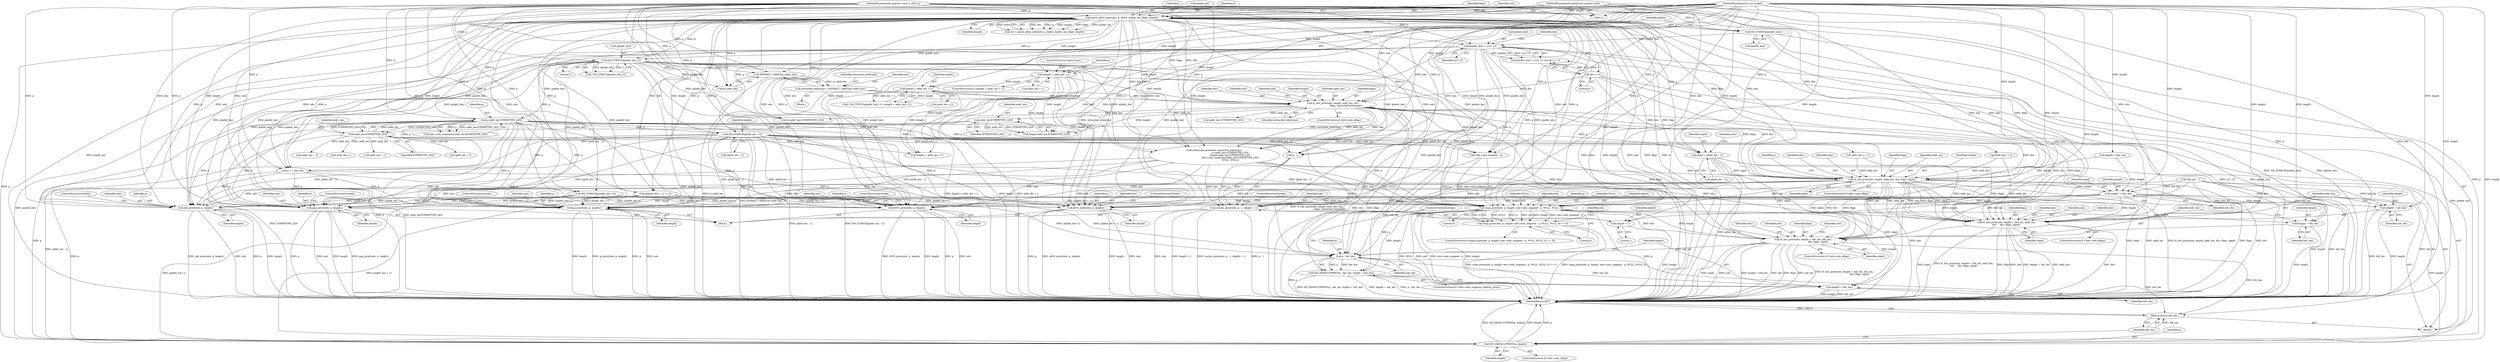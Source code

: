 digraph "0_tcpdump_1dcd10aceabbc03bf571ea32b892c522cbe923de_2@array" {
"1000322" [label="(Call,nlpid = p[hdr_len - 1])"];
"1000311" [label="(Call,ND_TCHECK(p[hdr_len - 1]))"];
"1000234" [label="(Call,p-addr_len-ETHERTYPE_LEN)"];
"1000177" [label="(Call,ND_TTEST2(p[addr_len], 2))"];
"1000165" [label="(Call,p[addr_len] != LLC_UI)"];
"1000152" [label="(Call,ND_TCHECK(p[addr_len]))"];
"1000126" [label="(Call,parse_q922_addr(ndo, p, &dlci, &addr_len, flags, length))"];
"1000113" [label="(MethodParameterIn,netdissect_options *ndo)"];
"1000114" [label="(MethodParameterIn,register const u_char *p)"];
"1000115" [label="(MethodParameterIn,u_int length)"];
"1000236" [label="(Call,addr_len-ETHERTYPE_LEN)"];
"1000227" [label="(Call,addr_len-ETHERTYPE_LEN)"];
"1000208" [label="(Call,fr_hdr_print(ndo, length, addr_len, dlci,\n                                    flags, extracted_ethertype))"];
"1000157" [label="(Call,length < addr_len + 1)"];
"1000182" [label="(Call,length < addr_len + 2)"];
"1000170" [label="(Call,dlci != 0)"];
"1000198" [label="(Call,extracted_ethertype = EXTRACT_16BITS(p+addr_len))"];
"1000200" [label="(Call,EXTRACT_16BITS(p+addr_len))"];
"1000333" [label="(Call,fr_hdr_print(ndo, length, addr_len, dlci, flags, nlpid))"];
"1000343" [label="(Call,length -= hdr_len)"];
"1000350" [label="(Call,ip_print(ndo, p, length))"];
"1000356" [label="(Call,ip6_print(ndo, p, length))"];
"1000364" [label="(Call,isoclns_print(ndo, p - 1, length + 1))"];
"1000369" [label="(Call,length + 1)"];
"1000376" [label="(Call,snap_print(ndo, p, length, ndo->ndo_snapend - p, NULL, NULL, 0))"];
"1000375" [label="(Call,snap_print(ndo, p, length, ndo->ndo_snapend - p, NULL, NULL, 0) == 0)"];
"1000395" [label="(Call,fr_hdr_print(ndo, length + hdr_len, hdr_len,\n                                         dlci, flags, nlpid))"];
"1000410" [label="(Call,p - hdr_len)"];
"1000409" [label="(Call,ND_DEFAULTPRINT(p - hdr_len, length + hdr_len))"];
"1000413" [label="(Call,length + hdr_len)"];
"1000458" [label="(Return,return hdr_len;)"];
"1000397" [label="(Call,length + hdr_len)"];
"1000418" [label="(Call,q933_print(ndo, p, length))"];
"1000424" [label="(Call,frf15_print(ndo, p, length))"];
"1000430" [label="(Call,ppp_print(ndo, p, length))"];
"1000441" [label="(Call,fr_hdr_print(ndo, length + hdr_len, addr_len,\n\t\t\t\t     dlci, flags, nlpid))"];
"1000443" [label="(Call,length + hdr_len)"];
"1000455" [label="(Call,ND_DEFAULTPRINT(p, length))"];
"1000369" [label="(Call,length + 1)"];
"1000371" [label="(Literal,1)"];
"1000353" [label="(Identifier,length)"];
"1000400" [label="(Identifier,hdr_len)"];
"1000115" [label="(MethodParameterIn,u_int length)"];
"1000420" [label="(Identifier,p)"];
"1000350" [label="(Call,ip_print(ndo, p, length))"];
"1000200" [label="(Call,EXTRACT_16BITS(p+addr_len))"];
"1000458" [label="(Return,return hdr_len;)"];
"1000433" [label="(Identifier,length)"];
"1000164" [label="(Call,p[addr_len] != LLC_UI && dlci != 0)"];
"1000397" [label="(Call,length + hdr_len)"];
"1000278" [label="(Call,addr_len != 3)"];
"1000336" [label="(Identifier,addr_len)"];
"1000448" [label="(Identifier,flags)"];
"1000222" [label="(Call,addr_len+ETHERTYPE_LEN)"];
"1000166" [label="(Call,p[addr_len])"];
"1000354" [label="(ControlStructure,break;)"];
"1000324" [label="(Call,p[hdr_len - 1])"];
"1000432" [label="(Identifier,p)"];
"1000445" [label="(Identifier,hdr_len)"];
"1000214" [label="(Identifier,extracted_ethertype)"];
"1000457" [label="(Identifier,length)"];
"1000398" [label="(Identifier,length)"];
"1000220" [label="(Call,p+addr_len+ETHERTYPE_LEN)"];
"1000449" [label="(Identifier,nlpid)"];
"1000176" [label="(Call,!ND_TTEST2(p[addr_len], 2))"];
"1000386" [label="(Identifier,NULL)"];
"1000335" [label="(Identifier,length)"];
"1000322" [label="(Call,nlpid = p[hdr_len - 1])"];
"1000339" [label="(Identifier,nlpid)"];
"1000114" [label="(MethodParameterIn,register const u_char *p)"];
"1000236" [label="(Call,addr_len-ETHERTYPE_LEN)"];
"1000318" [label="(Call,length < hdr_len)"];
"1000312" [label="(Call,p[hdr_len - 1])"];
"1000252" [label="(Call,addr_len + 2)"];
"1000456" [label="(Identifier,p)"];
"1000341" [label="(Identifier,p)"];
"1000113" [label="(MethodParameterIn,netdissect_options *ndo)"];
"1000377" [label="(Identifier,ndo)"];
"1000129" [label="(Call,&dlci)"];
"1000404" [label="(ControlStructure,if (!ndo->ndo_suppress_default_print))"];
"1000444" [label="(Identifier,length)"];
"1000453" [label="(Identifier,ndo)"];
"1000419" [label="(Identifier,ndo)"];
"1000441" [label="(Call,fr_hdr_print(ndo, length + hdr_len, addr_len,\n\t\t\t\t     dlci, flags, nlpid))"];
"1000365" [label="(Identifier,ndo)"];
"1000390" [label="(ControlStructure,if (!ndo->ndo_eflag))"];
"1000198" [label="(Call,extracted_ethertype = EXTRACT_16BITS(p+addr_len))"];
"1000427" [label="(Identifier,length)"];
"1000197" [label="(Block,)"];
"1000337" [label="(Identifier,dlci)"];
"1000421" [label="(Identifier,length)"];
"1000152" [label="(Call,ND_TCHECK(p[addr_len]))"];
"1000258" [label="(Call,addr_len+1)"];
"1000272" [label="(Call,addr_len + 1)"];
"1000182" [label="(Call,length < addr_len + 2)"];
"1000228" [label="(Identifier,addr_len)"];
"1000156" [label="(ControlStructure,if (length < addr_len + 1))"];
"1000410" [label="(Call,p - hdr_len)"];
"1000334" [label="(Identifier,ndo)"];
"1000212" [label="(Identifier,dlci)"];
"1000165" [label="(Call,p[addr_len] != LLC_UI)"];
"1000311" [label="(Call,ND_TCHECK(p[hdr_len - 1]))"];
"1000297" [label="(Call,addr_len == 3)"];
"1000455" [label="(Call,ND_DEFAULTPRINT(p, length))"];
"1000218" [label="(Identifier,ndo)"];
"1000416" [label="(ControlStructure,break;)"];
"1000401" [label="(Identifier,dlci)"];
"1000393" [label="(Identifier,ndo)"];
"1000430" [label="(Call,ppp_print(ndo, p, length))"];
"1000372" [label="(ControlStructure,break;)"];
"1000159" [label="(Call,addr_len + 1)"];
"1000162" [label="(ControlStructure,goto trunc;)"];
"1000225" [label="(Call,length-addr_len-ETHERTYPE_LEN)"];
"1000412" [label="(Identifier,hdr_len)"];
"1000345" [label="(Identifier,hdr_len)"];
"1000450" [label="(ControlStructure,if (!ndo->ndo_xflag))"];
"1000422" [label="(ControlStructure,break;)"];
"1000344" [label="(Identifier,length)"];
"1000415" [label="(Identifier,hdr_len)"];
"1000175" [label="(Call,!ND_TTEST2(p[addr_len], 2) || length < addr_len + 2)"];
"1000388" [label="(Literal,0)"];
"1000442" [label="(Identifier,ndo)"];
"1000446" [label="(Identifier,addr_len)"];
"1000347" [label="(Identifier,nlpid)"];
"1000409" [label="(Call,ND_DEFAULTPRINT(p - hdr_len, length + hdr_len))"];
"1000262" [label="(Call,length < addr_len + 2)"];
"1000229" [label="(Identifier,ETHERTYPE_LEN)"];
"1000177" [label="(Call,ND_TTEST2(p[addr_len], 2))"];
"1000396" [label="(Identifier,ndo)"];
"1000343" [label="(Call,length -= hdr_len)"];
"1000217" [label="(Call,ethertype_print(ndo, extracted_ethertype,\n                                            p+addr_len+ETHERTYPE_LEN,\n                                            length-addr_len-ETHERTYPE_LEN,\n                                            ndo->ndo_snapend-p-addr_len-ETHERTYPE_LEN,\n                                            NULL, NULL))"];
"1000425" [label="(Identifier,ndo)"];
"1000366" [label="(Call,p - 1)"];
"1000238" [label="(Identifier,ETHERTYPE_LEN)"];
"1000370" [label="(Identifier,length)"];
"1000171" [label="(Identifier,dlci)"];
"1000157" [label="(Call,length < addr_len + 1)"];
"1000426" [label="(Identifier,p)"];
"1000131" [label="(Call,&addr_len)"];
"1000230" [label="(Call,ndo->ndo_snapend-p-addr_len-ETHERTYPE_LEN)"];
"1000169" [label="(Identifier,LLC_UI)"];
"1000227" [label="(Call,addr_len-ETHERTYPE_LEN)"];
"1000411" [label="(Identifier,p)"];
"1000134" [label="(Identifier,length)"];
"1000348" [label="(Block,)"];
"1000209" [label="(Identifier,ndo)"];
"1000201" [label="(Call,p+addr_len)"];
"1000204" [label="(ControlStructure,if (ndo->ndo_eflag))"];
"1000323" [label="(Identifier,nlpid)"];
"1000206" [label="(Identifier,ndo)"];
"1000436" [label="(ControlStructure,if (!ndo->ndo_eflag))"];
"1000375" [label="(Call,snap_print(ndo, p, length, ndo->ndo_snapend - p, NULL, NULL, 0) == 0)"];
"1000359" [label="(Identifier,length)"];
"1000255" [label="(Call,ND_TCHECK(p[addr_len+1]))"];
"1000184" [label="(Call,addr_len + 2)"];
"1000360" [label="(ControlStructure,break;)"];
"1000378" [label="(Identifier,p)"];
"1000395" [label="(Call,fr_hdr_print(ndo, length + hdr_len, hdr_len,\n                                         dlci, flags, nlpid))"];
"1000403" [label="(Identifier,nlpid)"];
"1000167" [label="(Identifier,p)"];
"1000351" [label="(Identifier,ndo)"];
"1000364" [label="(Call,isoclns_print(ndo, p - 1, length + 1))"];
"1000269" [label="(Call,p[addr_len + 1] == 0)"];
"1000467" [label="(MethodReturn,RET)"];
"1000385" [label="(Identifier,NULL)"];
"1000124" [label="(Call,ret = parse_q922_addr(ndo, p, &dlci, &addr_len, flags, length))"];
"1000428" [label="(ControlStructure,break;)"];
"1000158" [label="(Identifier,length)"];
"1000210" [label="(Identifier,length)"];
"1000434" [label="(ControlStructure,break;)"];
"1000235" [label="(Identifier,p)"];
"1000459" [label="(Identifier,hdr_len)"];
"1000402" [label="(Identifier,flags)"];
"1000333" [label="(Call,fr_hdr_print(ndo, length, addr_len, dlci, flags, nlpid))"];
"1000399" [label="(Identifier,hdr_len)"];
"1000199" [label="(Identifier,extracted_ethertype)"];
"1000447" [label="(Identifier,dlci)"];
"1000319" [label="(Identifier,length)"];
"1000387" [label="(Literal,0)"];
"1000424" [label="(Call,frf15_print(ndo, p, length))"];
"1000326" [label="(Call,hdr_len - 1)"];
"1000331" [label="(Identifier,ndo)"];
"1000357" [label="(Identifier,ndo)"];
"1000211" [label="(Identifier,addr_len)"];
"1000418" [label="(Call,q933_print(ndo, p, length))"];
"1000352" [label="(Identifier,p)"];
"1000374" [label="(ControlStructure,if (snap_print(ndo, p, length, ndo->ndo_snapend - p, NULL, NULL, 0) == 0))"];
"1000178" [label="(Call,p[addr_len])"];
"1000376" [label="(Call,snap_print(ndo, p, length, ndo->ndo_snapend - p, NULL, NULL, 0))"];
"1000443" [label="(Call,length + hdr_len)"];
"1000413" [label="(Call,length + hdr_len)"];
"1000116" [label="(Block,)"];
"1000128" [label="(Identifier,p)"];
"1000170" [label="(Call,dlci != 0)"];
"1000133" [label="(Identifier,flags)"];
"1000379" [label="(Identifier,length)"];
"1000126" [label="(Call,parse_q922_addr(ndo, p, &dlci, &addr_len, flags, length))"];
"1000153" [label="(Call,p[addr_len])"];
"1000208" [label="(Call,fr_hdr_print(ndo, length, addr_len, dlci,\n                                    flags, extracted_ethertype))"];
"1000340" [label="(Call,p += hdr_len)"];
"1000338" [label="(Identifier,flags)"];
"1000414" [label="(Identifier,length)"];
"1000358" [label="(Identifier,p)"];
"1000183" [label="(Identifier,length)"];
"1000380" [label="(Call,ndo->ndo_snapend - p)"];
"1000234" [label="(Call,p-addr_len-ETHERTYPE_LEN)"];
"1000237" [label="(Identifier,addr_len)"];
"1000407" [label="(Identifier,ndo)"];
"1000213" [label="(Identifier,flags)"];
"1000181" [label="(Literal,2)"];
"1000329" [label="(ControlStructure,if (ndo->ndo_eflag))"];
"1000431" [label="(Identifier,ndo)"];
"1000264" [label="(Call,addr_len + 2)"];
"1000356" [label="(Call,ip6_print(ndo, p, length))"];
"1000127" [label="(Identifier,ndo)"];
"1000172" [label="(Literal,0)"];
"1000322" -> "1000116"  [label="AST: "];
"1000322" -> "1000324"  [label="CFG: "];
"1000323" -> "1000322"  [label="AST: "];
"1000324" -> "1000322"  [label="AST: "];
"1000331" -> "1000322"  [label="CFG: "];
"1000322" -> "1000467"  [label="DDG: p[hdr_len - 1]"];
"1000322" -> "1000467"  [label="DDG: nlpid"];
"1000311" -> "1000322"  [label="DDG: p[hdr_len - 1]"];
"1000234" -> "1000322"  [label="DDG: p"];
"1000126" -> "1000322"  [label="DDG: p"];
"1000114" -> "1000322"  [label="DDG: p"];
"1000322" -> "1000333"  [label="DDG: nlpid"];
"1000322" -> "1000395"  [label="DDG: nlpid"];
"1000322" -> "1000441"  [label="DDG: nlpid"];
"1000311" -> "1000116"  [label="AST: "];
"1000311" -> "1000312"  [label="CFG: "];
"1000312" -> "1000311"  [label="AST: "];
"1000319" -> "1000311"  [label="CFG: "];
"1000311" -> "1000467"  [label="DDG: p[hdr_len - 1]"];
"1000311" -> "1000467"  [label="DDG: ND_TCHECK(p[hdr_len - 1])"];
"1000234" -> "1000311"  [label="DDG: p"];
"1000126" -> "1000311"  [label="DDG: p"];
"1000114" -> "1000311"  [label="DDG: p"];
"1000311" -> "1000340"  [label="DDG: p[hdr_len - 1]"];
"1000311" -> "1000350"  [label="DDG: p[hdr_len - 1]"];
"1000311" -> "1000356"  [label="DDG: p[hdr_len - 1]"];
"1000311" -> "1000366"  [label="DDG: p[hdr_len - 1]"];
"1000311" -> "1000376"  [label="DDG: p[hdr_len - 1]"];
"1000311" -> "1000380"  [label="DDG: p[hdr_len - 1]"];
"1000311" -> "1000410"  [label="DDG: p[hdr_len - 1]"];
"1000311" -> "1000418"  [label="DDG: p[hdr_len - 1]"];
"1000311" -> "1000424"  [label="DDG: p[hdr_len - 1]"];
"1000311" -> "1000430"  [label="DDG: p[hdr_len - 1]"];
"1000311" -> "1000455"  [label="DDG: p[hdr_len - 1]"];
"1000234" -> "1000230"  [label="AST: "];
"1000234" -> "1000236"  [label="CFG: "];
"1000235" -> "1000234"  [label="AST: "];
"1000236" -> "1000234"  [label="AST: "];
"1000230" -> "1000234"  [label="CFG: "];
"1000234" -> "1000467"  [label="DDG: addr_len-ETHERTYPE_LEN"];
"1000234" -> "1000467"  [label="DDG: p"];
"1000234" -> "1000230"  [label="DDG: p"];
"1000234" -> "1000230"  [label="DDG: addr_len-ETHERTYPE_LEN"];
"1000177" -> "1000234"  [label="DDG: p[addr_len]"];
"1000114" -> "1000234"  [label="DDG: p"];
"1000126" -> "1000234"  [label="DDG: p"];
"1000236" -> "1000234"  [label="DDG: addr_len"];
"1000236" -> "1000234"  [label="DDG: ETHERTYPE_LEN"];
"1000234" -> "1000255"  [label="DDG: p"];
"1000234" -> "1000269"  [label="DDG: p"];
"1000234" -> "1000340"  [label="DDG: p"];
"1000234" -> "1000350"  [label="DDG: p"];
"1000234" -> "1000356"  [label="DDG: p"];
"1000234" -> "1000366"  [label="DDG: p"];
"1000234" -> "1000376"  [label="DDG: p"];
"1000234" -> "1000380"  [label="DDG: p"];
"1000234" -> "1000410"  [label="DDG: p"];
"1000234" -> "1000418"  [label="DDG: p"];
"1000234" -> "1000424"  [label="DDG: p"];
"1000234" -> "1000430"  [label="DDG: p"];
"1000234" -> "1000455"  [label="DDG: p"];
"1000177" -> "1000176"  [label="AST: "];
"1000177" -> "1000181"  [label="CFG: "];
"1000178" -> "1000177"  [label="AST: "];
"1000181" -> "1000177"  [label="AST: "];
"1000176" -> "1000177"  [label="CFG: "];
"1000177" -> "1000467"  [label="DDG: p[addr_len]"];
"1000177" -> "1000176"  [label="DDG: p[addr_len]"];
"1000177" -> "1000176"  [label="DDG: 2"];
"1000165" -> "1000177"  [label="DDG: p[addr_len]"];
"1000126" -> "1000177"  [label="DDG: p"];
"1000114" -> "1000177"  [label="DDG: p"];
"1000177" -> "1000200"  [label="DDG: p[addr_len]"];
"1000177" -> "1000201"  [label="DDG: p[addr_len]"];
"1000177" -> "1000217"  [label="DDG: p[addr_len]"];
"1000177" -> "1000220"  [label="DDG: p[addr_len]"];
"1000177" -> "1000340"  [label="DDG: p[addr_len]"];
"1000177" -> "1000350"  [label="DDG: p[addr_len]"];
"1000177" -> "1000356"  [label="DDG: p[addr_len]"];
"1000177" -> "1000366"  [label="DDG: p[addr_len]"];
"1000177" -> "1000376"  [label="DDG: p[addr_len]"];
"1000177" -> "1000380"  [label="DDG: p[addr_len]"];
"1000177" -> "1000410"  [label="DDG: p[addr_len]"];
"1000177" -> "1000418"  [label="DDG: p[addr_len]"];
"1000177" -> "1000424"  [label="DDG: p[addr_len]"];
"1000177" -> "1000430"  [label="DDG: p[addr_len]"];
"1000177" -> "1000455"  [label="DDG: p[addr_len]"];
"1000165" -> "1000164"  [label="AST: "];
"1000165" -> "1000169"  [label="CFG: "];
"1000166" -> "1000165"  [label="AST: "];
"1000169" -> "1000165"  [label="AST: "];
"1000171" -> "1000165"  [label="CFG: "];
"1000164" -> "1000165"  [label="CFG: "];
"1000165" -> "1000467"  [label="DDG: LLC_UI"];
"1000165" -> "1000467"  [label="DDG: p[addr_len]"];
"1000165" -> "1000164"  [label="DDG: p[addr_len]"];
"1000165" -> "1000164"  [label="DDG: LLC_UI"];
"1000152" -> "1000165"  [label="DDG: p[addr_len]"];
"1000126" -> "1000165"  [label="DDG: p"];
"1000114" -> "1000165"  [label="DDG: p"];
"1000165" -> "1000340"  [label="DDG: p[addr_len]"];
"1000165" -> "1000350"  [label="DDG: p[addr_len]"];
"1000165" -> "1000356"  [label="DDG: p[addr_len]"];
"1000165" -> "1000366"  [label="DDG: p[addr_len]"];
"1000165" -> "1000376"  [label="DDG: p[addr_len]"];
"1000165" -> "1000380"  [label="DDG: p[addr_len]"];
"1000165" -> "1000410"  [label="DDG: p[addr_len]"];
"1000165" -> "1000418"  [label="DDG: p[addr_len]"];
"1000165" -> "1000424"  [label="DDG: p[addr_len]"];
"1000165" -> "1000430"  [label="DDG: p[addr_len]"];
"1000165" -> "1000455"  [label="DDG: p[addr_len]"];
"1000152" -> "1000116"  [label="AST: "];
"1000152" -> "1000153"  [label="CFG: "];
"1000153" -> "1000152"  [label="AST: "];
"1000158" -> "1000152"  [label="CFG: "];
"1000152" -> "1000467"  [label="DDG: ND_TCHECK(p[addr_len])"];
"1000152" -> "1000467"  [label="DDG: p[addr_len]"];
"1000126" -> "1000152"  [label="DDG: p"];
"1000114" -> "1000152"  [label="DDG: p"];
"1000126" -> "1000124"  [label="AST: "];
"1000126" -> "1000134"  [label="CFG: "];
"1000127" -> "1000126"  [label="AST: "];
"1000128" -> "1000126"  [label="AST: "];
"1000129" -> "1000126"  [label="AST: "];
"1000131" -> "1000126"  [label="AST: "];
"1000133" -> "1000126"  [label="AST: "];
"1000134" -> "1000126"  [label="AST: "];
"1000124" -> "1000126"  [label="CFG: "];
"1000126" -> "1000467"  [label="DDG: &dlci"];
"1000126" -> "1000467"  [label="DDG: length"];
"1000126" -> "1000467"  [label="DDG: ndo"];
"1000126" -> "1000467"  [label="DDG: flags"];
"1000126" -> "1000467"  [label="DDG: p"];
"1000126" -> "1000467"  [label="DDG: &addr_len"];
"1000126" -> "1000124"  [label="DDG: ndo"];
"1000126" -> "1000124"  [label="DDG: p"];
"1000126" -> "1000124"  [label="DDG: length"];
"1000126" -> "1000124"  [label="DDG: flags"];
"1000126" -> "1000124"  [label="DDG: &addr_len"];
"1000126" -> "1000124"  [label="DDG: &dlci"];
"1000113" -> "1000126"  [label="DDG: ndo"];
"1000114" -> "1000126"  [label="DDG: p"];
"1000115" -> "1000126"  [label="DDG: length"];
"1000126" -> "1000157"  [label="DDG: length"];
"1000126" -> "1000200"  [label="DDG: p"];
"1000126" -> "1000201"  [label="DDG: p"];
"1000126" -> "1000208"  [label="DDG: ndo"];
"1000126" -> "1000208"  [label="DDG: flags"];
"1000126" -> "1000217"  [label="DDG: ndo"];
"1000126" -> "1000217"  [label="DDG: p"];
"1000126" -> "1000220"  [label="DDG: p"];
"1000126" -> "1000255"  [label="DDG: p"];
"1000126" -> "1000269"  [label="DDG: p"];
"1000126" -> "1000333"  [label="DDG: ndo"];
"1000126" -> "1000333"  [label="DDG: flags"];
"1000126" -> "1000340"  [label="DDG: p"];
"1000126" -> "1000350"  [label="DDG: ndo"];
"1000126" -> "1000350"  [label="DDG: p"];
"1000126" -> "1000356"  [label="DDG: ndo"];
"1000126" -> "1000356"  [label="DDG: p"];
"1000126" -> "1000364"  [label="DDG: ndo"];
"1000126" -> "1000366"  [label="DDG: p"];
"1000126" -> "1000376"  [label="DDG: ndo"];
"1000126" -> "1000376"  [label="DDG: p"];
"1000126" -> "1000380"  [label="DDG: p"];
"1000126" -> "1000395"  [label="DDG: flags"];
"1000126" -> "1000410"  [label="DDG: p"];
"1000126" -> "1000418"  [label="DDG: ndo"];
"1000126" -> "1000418"  [label="DDG: p"];
"1000126" -> "1000424"  [label="DDG: ndo"];
"1000126" -> "1000424"  [label="DDG: p"];
"1000126" -> "1000430"  [label="DDG: ndo"];
"1000126" -> "1000430"  [label="DDG: p"];
"1000126" -> "1000441"  [label="DDG: ndo"];
"1000126" -> "1000441"  [label="DDG: flags"];
"1000126" -> "1000455"  [label="DDG: p"];
"1000113" -> "1000112"  [label="AST: "];
"1000113" -> "1000467"  [label="DDG: ndo"];
"1000113" -> "1000208"  [label="DDG: ndo"];
"1000113" -> "1000217"  [label="DDG: ndo"];
"1000113" -> "1000333"  [label="DDG: ndo"];
"1000113" -> "1000350"  [label="DDG: ndo"];
"1000113" -> "1000356"  [label="DDG: ndo"];
"1000113" -> "1000364"  [label="DDG: ndo"];
"1000113" -> "1000376"  [label="DDG: ndo"];
"1000113" -> "1000395"  [label="DDG: ndo"];
"1000113" -> "1000418"  [label="DDG: ndo"];
"1000113" -> "1000424"  [label="DDG: ndo"];
"1000113" -> "1000430"  [label="DDG: ndo"];
"1000113" -> "1000441"  [label="DDG: ndo"];
"1000114" -> "1000112"  [label="AST: "];
"1000114" -> "1000467"  [label="DDG: p"];
"1000114" -> "1000200"  [label="DDG: p"];
"1000114" -> "1000201"  [label="DDG: p"];
"1000114" -> "1000217"  [label="DDG: p"];
"1000114" -> "1000220"  [label="DDG: p"];
"1000114" -> "1000255"  [label="DDG: p"];
"1000114" -> "1000269"  [label="DDG: p"];
"1000114" -> "1000340"  [label="DDG: p"];
"1000114" -> "1000350"  [label="DDG: p"];
"1000114" -> "1000356"  [label="DDG: p"];
"1000114" -> "1000366"  [label="DDG: p"];
"1000114" -> "1000376"  [label="DDG: p"];
"1000114" -> "1000380"  [label="DDG: p"];
"1000114" -> "1000410"  [label="DDG: p"];
"1000114" -> "1000418"  [label="DDG: p"];
"1000114" -> "1000424"  [label="DDG: p"];
"1000114" -> "1000430"  [label="DDG: p"];
"1000114" -> "1000455"  [label="DDG: p"];
"1000115" -> "1000112"  [label="AST: "];
"1000115" -> "1000467"  [label="DDG: length"];
"1000115" -> "1000157"  [label="DDG: length"];
"1000115" -> "1000182"  [label="DDG: length"];
"1000115" -> "1000208"  [label="DDG: length"];
"1000115" -> "1000225"  [label="DDG: length"];
"1000115" -> "1000262"  [label="DDG: length"];
"1000115" -> "1000318"  [label="DDG: length"];
"1000115" -> "1000333"  [label="DDG: length"];
"1000115" -> "1000343"  [label="DDG: length"];
"1000115" -> "1000350"  [label="DDG: length"];
"1000115" -> "1000356"  [label="DDG: length"];
"1000115" -> "1000364"  [label="DDG: length"];
"1000115" -> "1000369"  [label="DDG: length"];
"1000115" -> "1000376"  [label="DDG: length"];
"1000115" -> "1000395"  [label="DDG: length"];
"1000115" -> "1000397"  [label="DDG: length"];
"1000115" -> "1000409"  [label="DDG: length"];
"1000115" -> "1000413"  [label="DDG: length"];
"1000115" -> "1000418"  [label="DDG: length"];
"1000115" -> "1000424"  [label="DDG: length"];
"1000115" -> "1000430"  [label="DDG: length"];
"1000115" -> "1000441"  [label="DDG: length"];
"1000115" -> "1000443"  [label="DDG: length"];
"1000115" -> "1000455"  [label="DDG: length"];
"1000236" -> "1000238"  [label="CFG: "];
"1000237" -> "1000236"  [label="AST: "];
"1000238" -> "1000236"  [label="AST: "];
"1000236" -> "1000467"  [label="DDG: ETHERTYPE_LEN"];
"1000227" -> "1000236"  [label="DDG: addr_len"];
"1000227" -> "1000236"  [label="DDG: ETHERTYPE_LEN"];
"1000236" -> "1000252"  [label="DDG: addr_len"];
"1000236" -> "1000258"  [label="DDG: addr_len"];
"1000236" -> "1000262"  [label="DDG: addr_len"];
"1000236" -> "1000264"  [label="DDG: addr_len"];
"1000236" -> "1000272"  [label="DDG: addr_len"];
"1000236" -> "1000278"  [label="DDG: addr_len"];
"1000236" -> "1000297"  [label="DDG: addr_len"];
"1000227" -> "1000225"  [label="AST: "];
"1000227" -> "1000229"  [label="CFG: "];
"1000228" -> "1000227"  [label="AST: "];
"1000229" -> "1000227"  [label="AST: "];
"1000225" -> "1000227"  [label="CFG: "];
"1000227" -> "1000225"  [label="DDG: addr_len"];
"1000227" -> "1000225"  [label="DDG: ETHERTYPE_LEN"];
"1000208" -> "1000227"  [label="DDG: addr_len"];
"1000208" -> "1000204"  [label="AST: "];
"1000208" -> "1000214"  [label="CFG: "];
"1000209" -> "1000208"  [label="AST: "];
"1000210" -> "1000208"  [label="AST: "];
"1000211" -> "1000208"  [label="AST: "];
"1000212" -> "1000208"  [label="AST: "];
"1000213" -> "1000208"  [label="AST: "];
"1000214" -> "1000208"  [label="AST: "];
"1000218" -> "1000208"  [label="CFG: "];
"1000208" -> "1000467"  [label="DDG: fr_hdr_print(ndo, length, addr_len, dlci,\n                                    flags, extracted_ethertype)"];
"1000208" -> "1000467"  [label="DDG: dlci"];
"1000208" -> "1000467"  [label="DDG: flags"];
"1000157" -> "1000208"  [label="DDG: length"];
"1000182" -> "1000208"  [label="DDG: length"];
"1000170" -> "1000208"  [label="DDG: dlci"];
"1000198" -> "1000208"  [label="DDG: extracted_ethertype"];
"1000208" -> "1000217"  [label="DDG: ndo"];
"1000208" -> "1000217"  [label="DDG: extracted_ethertype"];
"1000208" -> "1000217"  [label="DDG: addr_len"];
"1000208" -> "1000220"  [label="DDG: addr_len"];
"1000208" -> "1000222"  [label="DDG: addr_len"];
"1000208" -> "1000225"  [label="DDG: length"];
"1000208" -> "1000333"  [label="DDG: dlci"];
"1000208" -> "1000333"  [label="DDG: flags"];
"1000208" -> "1000395"  [label="DDG: dlci"];
"1000208" -> "1000395"  [label="DDG: flags"];
"1000208" -> "1000441"  [label="DDG: dlci"];
"1000208" -> "1000441"  [label="DDG: flags"];
"1000157" -> "1000156"  [label="AST: "];
"1000157" -> "1000159"  [label="CFG: "];
"1000158" -> "1000157"  [label="AST: "];
"1000159" -> "1000157"  [label="AST: "];
"1000162" -> "1000157"  [label="CFG: "];
"1000167" -> "1000157"  [label="CFG: "];
"1000157" -> "1000467"  [label="DDG: addr_len + 1"];
"1000157" -> "1000467"  [label="DDG: length < addr_len + 1"];
"1000157" -> "1000467"  [label="DDG: length"];
"1000157" -> "1000182"  [label="DDG: length"];
"1000157" -> "1000225"  [label="DDG: length"];
"1000157" -> "1000262"  [label="DDG: length"];
"1000182" -> "1000175"  [label="AST: "];
"1000182" -> "1000184"  [label="CFG: "];
"1000183" -> "1000182"  [label="AST: "];
"1000184" -> "1000182"  [label="AST: "];
"1000175" -> "1000182"  [label="CFG: "];
"1000182" -> "1000175"  [label="DDG: length"];
"1000182" -> "1000175"  [label="DDG: addr_len + 2"];
"1000182" -> "1000225"  [label="DDG: length"];
"1000182" -> "1000262"  [label="DDG: length"];
"1000170" -> "1000164"  [label="AST: "];
"1000170" -> "1000172"  [label="CFG: "];
"1000171" -> "1000170"  [label="AST: "];
"1000172" -> "1000170"  [label="AST: "];
"1000164" -> "1000170"  [label="CFG: "];
"1000170" -> "1000467"  [label="DDG: dlci"];
"1000170" -> "1000164"  [label="DDG: dlci"];
"1000170" -> "1000164"  [label="DDG: 0"];
"1000170" -> "1000333"  [label="DDG: dlci"];
"1000170" -> "1000395"  [label="DDG: dlci"];
"1000170" -> "1000441"  [label="DDG: dlci"];
"1000198" -> "1000197"  [label="AST: "];
"1000198" -> "1000200"  [label="CFG: "];
"1000199" -> "1000198"  [label="AST: "];
"1000200" -> "1000198"  [label="AST: "];
"1000206" -> "1000198"  [label="CFG: "];
"1000198" -> "1000467"  [label="DDG: EXTRACT_16BITS(p+addr_len)"];
"1000200" -> "1000198"  [label="DDG: p+addr_len"];
"1000198" -> "1000217"  [label="DDG: extracted_ethertype"];
"1000200" -> "1000201"  [label="CFG: "];
"1000201" -> "1000200"  [label="AST: "];
"1000200" -> "1000467"  [label="DDG: p+addr_len"];
"1000333" -> "1000329"  [label="AST: "];
"1000333" -> "1000339"  [label="CFG: "];
"1000334" -> "1000333"  [label="AST: "];
"1000335" -> "1000333"  [label="AST: "];
"1000336" -> "1000333"  [label="AST: "];
"1000337" -> "1000333"  [label="AST: "];
"1000338" -> "1000333"  [label="AST: "];
"1000339" -> "1000333"  [label="AST: "];
"1000341" -> "1000333"  [label="CFG: "];
"1000333" -> "1000467"  [label="DDG: ndo"];
"1000333" -> "1000467"  [label="DDG: nlpid"];
"1000333" -> "1000467"  [label="DDG: addr_len"];
"1000333" -> "1000467"  [label="DDG: fr_hdr_print(ndo, length, addr_len, dlci, flags, nlpid)"];
"1000333" -> "1000467"  [label="DDG: flags"];
"1000333" -> "1000467"  [label="DDG: dlci"];
"1000217" -> "1000333"  [label="DDG: ndo"];
"1000318" -> "1000333"  [label="DDG: length"];
"1000297" -> "1000333"  [label="DDG: addr_len"];
"1000278" -> "1000333"  [label="DDG: addr_len"];
"1000333" -> "1000343"  [label="DDG: length"];
"1000333" -> "1000350"  [label="DDG: ndo"];
"1000333" -> "1000356"  [label="DDG: ndo"];
"1000333" -> "1000364"  [label="DDG: ndo"];
"1000333" -> "1000376"  [label="DDG: ndo"];
"1000333" -> "1000395"  [label="DDG: dlci"];
"1000333" -> "1000395"  [label="DDG: flags"];
"1000333" -> "1000395"  [label="DDG: nlpid"];
"1000333" -> "1000418"  [label="DDG: ndo"];
"1000333" -> "1000424"  [label="DDG: ndo"];
"1000333" -> "1000430"  [label="DDG: ndo"];
"1000333" -> "1000441"  [label="DDG: ndo"];
"1000333" -> "1000441"  [label="DDG: addr_len"];
"1000333" -> "1000441"  [label="DDG: dlci"];
"1000333" -> "1000441"  [label="DDG: flags"];
"1000333" -> "1000441"  [label="DDG: nlpid"];
"1000343" -> "1000116"  [label="AST: "];
"1000343" -> "1000345"  [label="CFG: "];
"1000344" -> "1000343"  [label="AST: "];
"1000345" -> "1000343"  [label="AST: "];
"1000347" -> "1000343"  [label="CFG: "];
"1000343" -> "1000467"  [label="DDG: length"];
"1000343" -> "1000467"  [label="DDG: hdr_len"];
"1000326" -> "1000343"  [label="DDG: hdr_len"];
"1000318" -> "1000343"  [label="DDG: length"];
"1000343" -> "1000350"  [label="DDG: length"];
"1000343" -> "1000356"  [label="DDG: length"];
"1000343" -> "1000364"  [label="DDG: length"];
"1000343" -> "1000369"  [label="DDG: length"];
"1000343" -> "1000376"  [label="DDG: length"];
"1000343" -> "1000418"  [label="DDG: length"];
"1000343" -> "1000424"  [label="DDG: length"];
"1000343" -> "1000430"  [label="DDG: length"];
"1000343" -> "1000441"  [label="DDG: length"];
"1000343" -> "1000443"  [label="DDG: length"];
"1000343" -> "1000455"  [label="DDG: length"];
"1000350" -> "1000348"  [label="AST: "];
"1000350" -> "1000353"  [label="CFG: "];
"1000351" -> "1000350"  [label="AST: "];
"1000352" -> "1000350"  [label="AST: "];
"1000353" -> "1000350"  [label="AST: "];
"1000354" -> "1000350"  [label="CFG: "];
"1000350" -> "1000467"  [label="DDG: ndo"];
"1000350" -> "1000467"  [label="DDG: length"];
"1000350" -> "1000467"  [label="DDG: ip_print(ndo, p, length)"];
"1000350" -> "1000467"  [label="DDG: p"];
"1000217" -> "1000350"  [label="DDG: ndo"];
"1000269" -> "1000350"  [label="DDG: p[addr_len + 1]"];
"1000255" -> "1000350"  [label="DDG: p[addr_len+1]"];
"1000340" -> "1000350"  [label="DDG: p"];
"1000356" -> "1000348"  [label="AST: "];
"1000356" -> "1000359"  [label="CFG: "];
"1000357" -> "1000356"  [label="AST: "];
"1000358" -> "1000356"  [label="AST: "];
"1000359" -> "1000356"  [label="AST: "];
"1000360" -> "1000356"  [label="CFG: "];
"1000356" -> "1000467"  [label="DDG: ip6_print(ndo, p, length)"];
"1000356" -> "1000467"  [label="DDG: ndo"];
"1000356" -> "1000467"  [label="DDG: p"];
"1000356" -> "1000467"  [label="DDG: length"];
"1000217" -> "1000356"  [label="DDG: ndo"];
"1000269" -> "1000356"  [label="DDG: p[addr_len + 1]"];
"1000255" -> "1000356"  [label="DDG: p[addr_len+1]"];
"1000340" -> "1000356"  [label="DDG: p"];
"1000364" -> "1000348"  [label="AST: "];
"1000364" -> "1000369"  [label="CFG: "];
"1000365" -> "1000364"  [label="AST: "];
"1000366" -> "1000364"  [label="AST: "];
"1000369" -> "1000364"  [label="AST: "];
"1000372" -> "1000364"  [label="CFG: "];
"1000364" -> "1000467"  [label="DDG: ndo"];
"1000364" -> "1000467"  [label="DDG: length + 1"];
"1000364" -> "1000467"  [label="DDG: isoclns_print(ndo, p - 1, length + 1)"];
"1000364" -> "1000467"  [label="DDG: p - 1"];
"1000217" -> "1000364"  [label="DDG: ndo"];
"1000366" -> "1000364"  [label="DDG: p"];
"1000366" -> "1000364"  [label="DDG: 1"];
"1000369" -> "1000371"  [label="CFG: "];
"1000370" -> "1000369"  [label="AST: "];
"1000371" -> "1000369"  [label="AST: "];
"1000369" -> "1000467"  [label="DDG: length"];
"1000376" -> "1000375"  [label="AST: "];
"1000376" -> "1000387"  [label="CFG: "];
"1000377" -> "1000376"  [label="AST: "];
"1000378" -> "1000376"  [label="AST: "];
"1000379" -> "1000376"  [label="AST: "];
"1000380" -> "1000376"  [label="AST: "];
"1000385" -> "1000376"  [label="AST: "];
"1000386" -> "1000376"  [label="AST: "];
"1000387" -> "1000376"  [label="AST: "];
"1000388" -> "1000376"  [label="CFG: "];
"1000376" -> "1000467"  [label="DDG: ndo"];
"1000376" -> "1000467"  [label="DDG: ndo->ndo_snapend - p"];
"1000376" -> "1000467"  [label="DDG: length"];
"1000376" -> "1000467"  [label="DDG: p"];
"1000376" -> "1000467"  [label="DDG: NULL"];
"1000376" -> "1000375"  [label="DDG: NULL"];
"1000376" -> "1000375"  [label="DDG: p"];
"1000376" -> "1000375"  [label="DDG: ndo"];
"1000376" -> "1000375"  [label="DDG: length"];
"1000376" -> "1000375"  [label="DDG: ndo->ndo_snapend - p"];
"1000376" -> "1000375"  [label="DDG: 0"];
"1000217" -> "1000376"  [label="DDG: ndo"];
"1000217" -> "1000376"  [label="DDG: NULL"];
"1000380" -> "1000376"  [label="DDG: p"];
"1000380" -> "1000376"  [label="DDG: ndo->ndo_snapend"];
"1000269" -> "1000376"  [label="DDG: p[addr_len + 1]"];
"1000255" -> "1000376"  [label="DDG: p[addr_len+1]"];
"1000376" -> "1000395"  [label="DDG: ndo"];
"1000376" -> "1000395"  [label="DDG: length"];
"1000376" -> "1000397"  [label="DDG: length"];
"1000376" -> "1000410"  [label="DDG: p"];
"1000376" -> "1000409"  [label="DDG: length"];
"1000376" -> "1000413"  [label="DDG: length"];
"1000375" -> "1000374"  [label="AST: "];
"1000375" -> "1000388"  [label="CFG: "];
"1000388" -> "1000375"  [label="AST: "];
"1000393" -> "1000375"  [label="CFG: "];
"1000416" -> "1000375"  [label="CFG: "];
"1000375" -> "1000467"  [label="DDG: snap_print(ndo, p, length, ndo->ndo_snapend - p, NULL, NULL, 0)"];
"1000375" -> "1000467"  [label="DDG: snap_print(ndo, p, length, ndo->ndo_snapend - p, NULL, NULL, 0) == 0"];
"1000395" -> "1000390"  [label="AST: "];
"1000395" -> "1000403"  [label="CFG: "];
"1000396" -> "1000395"  [label="AST: "];
"1000397" -> "1000395"  [label="AST: "];
"1000400" -> "1000395"  [label="AST: "];
"1000401" -> "1000395"  [label="AST: "];
"1000402" -> "1000395"  [label="AST: "];
"1000403" -> "1000395"  [label="AST: "];
"1000407" -> "1000395"  [label="CFG: "];
"1000395" -> "1000467"  [label="DDG: nlpid"];
"1000395" -> "1000467"  [label="DDG: ndo"];
"1000395" -> "1000467"  [label="DDG: length + hdr_len"];
"1000395" -> "1000467"  [label="DDG: dlci"];
"1000395" -> "1000467"  [label="DDG: flags"];
"1000395" -> "1000467"  [label="DDG: hdr_len"];
"1000395" -> "1000467"  [label="DDG: fr_hdr_print(ndo, length + hdr_len, hdr_len,\n                                         dlci, flags, nlpid)"];
"1000326" -> "1000395"  [label="DDG: hdr_len"];
"1000395" -> "1000410"  [label="DDG: hdr_len"];
"1000395" -> "1000458"  [label="DDG: hdr_len"];
"1000410" -> "1000409"  [label="AST: "];
"1000410" -> "1000412"  [label="CFG: "];
"1000411" -> "1000410"  [label="AST: "];
"1000412" -> "1000410"  [label="AST: "];
"1000414" -> "1000410"  [label="CFG: "];
"1000410" -> "1000467"  [label="DDG: p"];
"1000410" -> "1000409"  [label="DDG: p"];
"1000410" -> "1000409"  [label="DDG: hdr_len"];
"1000269" -> "1000410"  [label="DDG: p[addr_len + 1]"];
"1000255" -> "1000410"  [label="DDG: p[addr_len+1]"];
"1000326" -> "1000410"  [label="DDG: hdr_len"];
"1000410" -> "1000413"  [label="DDG: hdr_len"];
"1000410" -> "1000458"  [label="DDG: hdr_len"];
"1000409" -> "1000404"  [label="AST: "];
"1000409" -> "1000413"  [label="CFG: "];
"1000413" -> "1000409"  [label="AST: "];
"1000416" -> "1000409"  [label="CFG: "];
"1000409" -> "1000467"  [label="DDG: ND_DEFAULTPRINT(p - hdr_len, length + hdr_len)"];
"1000409" -> "1000467"  [label="DDG: length + hdr_len"];
"1000409" -> "1000467"  [label="DDG: p - hdr_len"];
"1000413" -> "1000415"  [label="CFG: "];
"1000414" -> "1000413"  [label="AST: "];
"1000415" -> "1000413"  [label="AST: "];
"1000413" -> "1000467"  [label="DDG: length"];
"1000413" -> "1000467"  [label="DDG: hdr_len"];
"1000458" -> "1000116"  [label="AST: "];
"1000458" -> "1000459"  [label="CFG: "];
"1000459" -> "1000458"  [label="AST: "];
"1000467" -> "1000458"  [label="CFG: "];
"1000458" -> "1000467"  [label="DDG: <RET>"];
"1000459" -> "1000458"  [label="DDG: hdr_len"];
"1000326" -> "1000458"  [label="DDG: hdr_len"];
"1000397" -> "1000399"  [label="CFG: "];
"1000398" -> "1000397"  [label="AST: "];
"1000399" -> "1000397"  [label="AST: "];
"1000400" -> "1000397"  [label="CFG: "];
"1000397" -> "1000467"  [label="DDG: length"];
"1000326" -> "1000397"  [label="DDG: hdr_len"];
"1000418" -> "1000348"  [label="AST: "];
"1000418" -> "1000421"  [label="CFG: "];
"1000419" -> "1000418"  [label="AST: "];
"1000420" -> "1000418"  [label="AST: "];
"1000421" -> "1000418"  [label="AST: "];
"1000422" -> "1000418"  [label="CFG: "];
"1000418" -> "1000467"  [label="DDG: p"];
"1000418" -> "1000467"  [label="DDG: q933_print(ndo, p, length)"];
"1000418" -> "1000467"  [label="DDG: length"];
"1000418" -> "1000467"  [label="DDG: ndo"];
"1000217" -> "1000418"  [label="DDG: ndo"];
"1000269" -> "1000418"  [label="DDG: p[addr_len + 1]"];
"1000255" -> "1000418"  [label="DDG: p[addr_len+1]"];
"1000340" -> "1000418"  [label="DDG: p"];
"1000424" -> "1000348"  [label="AST: "];
"1000424" -> "1000427"  [label="CFG: "];
"1000425" -> "1000424"  [label="AST: "];
"1000426" -> "1000424"  [label="AST: "];
"1000427" -> "1000424"  [label="AST: "];
"1000428" -> "1000424"  [label="CFG: "];
"1000424" -> "1000467"  [label="DDG: length"];
"1000424" -> "1000467"  [label="DDG: p"];
"1000424" -> "1000467"  [label="DDG: ndo"];
"1000424" -> "1000467"  [label="DDG: frf15_print(ndo, p, length)"];
"1000217" -> "1000424"  [label="DDG: ndo"];
"1000269" -> "1000424"  [label="DDG: p[addr_len + 1]"];
"1000255" -> "1000424"  [label="DDG: p[addr_len+1]"];
"1000340" -> "1000424"  [label="DDG: p"];
"1000430" -> "1000348"  [label="AST: "];
"1000430" -> "1000433"  [label="CFG: "];
"1000431" -> "1000430"  [label="AST: "];
"1000432" -> "1000430"  [label="AST: "];
"1000433" -> "1000430"  [label="AST: "];
"1000434" -> "1000430"  [label="CFG: "];
"1000430" -> "1000467"  [label="DDG: p"];
"1000430" -> "1000467"  [label="DDG: ndo"];
"1000430" -> "1000467"  [label="DDG: length"];
"1000430" -> "1000467"  [label="DDG: ppp_print(ndo, p, length)"];
"1000217" -> "1000430"  [label="DDG: ndo"];
"1000269" -> "1000430"  [label="DDG: p[addr_len + 1]"];
"1000255" -> "1000430"  [label="DDG: p[addr_len+1]"];
"1000340" -> "1000430"  [label="DDG: p"];
"1000441" -> "1000436"  [label="AST: "];
"1000441" -> "1000449"  [label="CFG: "];
"1000442" -> "1000441"  [label="AST: "];
"1000443" -> "1000441"  [label="AST: "];
"1000446" -> "1000441"  [label="AST: "];
"1000447" -> "1000441"  [label="AST: "];
"1000448" -> "1000441"  [label="AST: "];
"1000449" -> "1000441"  [label="AST: "];
"1000453" -> "1000441"  [label="CFG: "];
"1000441" -> "1000467"  [label="DDG: ndo"];
"1000441" -> "1000467"  [label="DDG: length + hdr_len"];
"1000441" -> "1000467"  [label="DDG: addr_len"];
"1000441" -> "1000467"  [label="DDG: dlci"];
"1000441" -> "1000467"  [label="DDG: nlpid"];
"1000441" -> "1000467"  [label="DDG: fr_hdr_print(ndo, length + hdr_len, addr_len,\n\t\t\t\t     dlci, flags, nlpid)"];
"1000441" -> "1000467"  [label="DDG: flags"];
"1000217" -> "1000441"  [label="DDG: ndo"];
"1000326" -> "1000441"  [label="DDG: hdr_len"];
"1000297" -> "1000441"  [label="DDG: addr_len"];
"1000278" -> "1000441"  [label="DDG: addr_len"];
"1000443" -> "1000445"  [label="CFG: "];
"1000444" -> "1000443"  [label="AST: "];
"1000445" -> "1000443"  [label="AST: "];
"1000446" -> "1000443"  [label="CFG: "];
"1000443" -> "1000467"  [label="DDG: hdr_len"];
"1000443" -> "1000467"  [label="DDG: length"];
"1000326" -> "1000443"  [label="DDG: hdr_len"];
"1000455" -> "1000450"  [label="AST: "];
"1000455" -> "1000457"  [label="CFG: "];
"1000456" -> "1000455"  [label="AST: "];
"1000457" -> "1000455"  [label="AST: "];
"1000459" -> "1000455"  [label="CFG: "];
"1000455" -> "1000467"  [label="DDG: ND_DEFAULTPRINT(p, length)"];
"1000455" -> "1000467"  [label="DDG: length"];
"1000455" -> "1000467"  [label="DDG: p"];
"1000269" -> "1000455"  [label="DDG: p[addr_len + 1]"];
"1000255" -> "1000455"  [label="DDG: p[addr_len+1]"];
"1000340" -> "1000455"  [label="DDG: p"];
}
